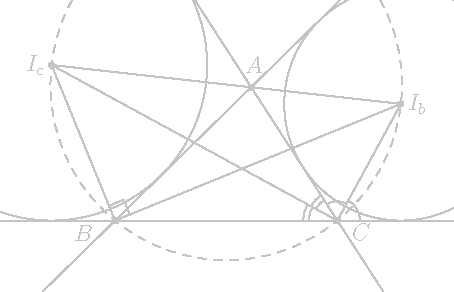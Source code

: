 import geometry;
size(8cm);

pen penColor = rgb("c5c5c5");

triangle t = triangleabc(5, 6, 7);

point B = t.A;
point A = t.C;
point C = t.B;


circle exB = excircle(A, C, B);
circle exC = excircle(A, B, C);

point Ib = exB.C;
point Ic = exC.C;

//draw



clipdraw(exB, penColor);
clipdraw(exC, penColor);


dot("$I_c$", Ic, S*0+W, fontsize(12) + penColor);
dot("$I_b$", Ib, S*0+E, fontsize(12) + penColor);

clipdraw(circle(B, C, Ib), penColor + dashed);




markangle(line(B, C), line(C, Ib), penColor, n=1, radius=4mm);
markangle(Ic, C, B, penColor, n=2, radius=5mm);
markangle(A, C, Ic, penColor, n=2, radius=4.3mm);
markangle(Ib, C, A, penColor, n=1,  radius=3.4mm);

draw(segment(Ic, Ib), penColor);
draw(segment(Ic, C), penColor);
draw(segment(B, Ib), penColor);
draw(segment(C, Ib), penColor);
draw(segment(Ic, B), penColor);

draw(line(A, B), penColor);
draw(line(A, C), penColor);
draw(line(C, B), penColor);

markrightangle(Ic, B, Ib, 8, penColor);

dot("$A$", A, N*2+E*0.2, fontsize(12) + penColor);
dot("$B$", B, S*1.25+W*3, fontsize(12) + penColor);
dot("$C$", C, S*1+E*2, fontsize(12) + penColor);



addMargins(cm/2, cm);
